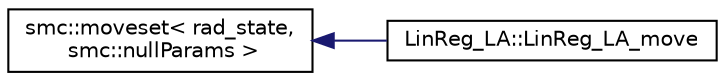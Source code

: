 digraph "Graphical Class Hierarchy"
{
 // LATEX_PDF_SIZE
  edge [fontname="Helvetica",fontsize="10",labelfontname="Helvetica",labelfontsize="10"];
  node [fontname="Helvetica",fontsize="10",shape=record];
  rankdir="LR";
  Node0 [label="smc::moveset\< rad_state,\l smc::nullParams \>",height=0.2,width=0.4,color="black", fillcolor="white", style="filled",URL="$classsmc_1_1moveset.html",tooltip=" "];
  Node0 -> Node1 [dir="back",color="midnightblue",fontsize="10",style="solid",fontname="Helvetica"];
  Node1 [label="LinReg_LA::LinReg_LA_move",height=0.2,width=0.4,color="black", fillcolor="white", style="filled",URL="$classLinReg__LA_1_1LinReg__LA__move.html",tooltip=" "];
}
